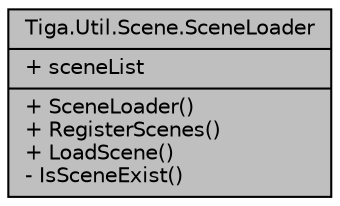 digraph "Tiga.Util.Scene.SceneLoader"
{
 // LATEX_PDF_SIZE
  edge [fontname="Helvetica",fontsize="10",labelfontname="Helvetica",labelfontsize="10"];
  node [fontname="Helvetica",fontsize="10",shape=record];
  Node1 [label="{Tiga.Util.Scene.SceneLoader\n|+ sceneList\l|+ SceneLoader()\l+ RegisterScenes()\l+ LoadScene()\l- IsSceneExist()\l}",height=0.2,width=0.4,color="black", fillcolor="grey75", style="filled", fontcolor="black",tooltip=" "];
}
